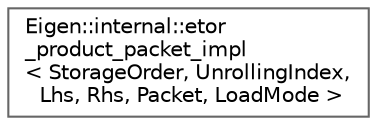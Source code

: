 digraph "Graphical Class Hierarchy"
{
 // LATEX_PDF_SIZE
  bgcolor="transparent";
  edge [fontname=Helvetica,fontsize=10,labelfontname=Helvetica,labelfontsize=10];
  node [fontname=Helvetica,fontsize=10,shape=box,height=0.2,width=0.4];
  rankdir="LR";
  Node0 [id="Node000000",label="Eigen::internal::etor\l_product_packet_impl\l\< StorageOrder, UnrollingIndex,\l Lhs, Rhs, Packet, LoadMode \>",height=0.2,width=0.4,color="grey40", fillcolor="white", style="filled",URL="$structEigen_1_1internal_1_1etor__product__packet__impl.html",tooltip=" "];
}
